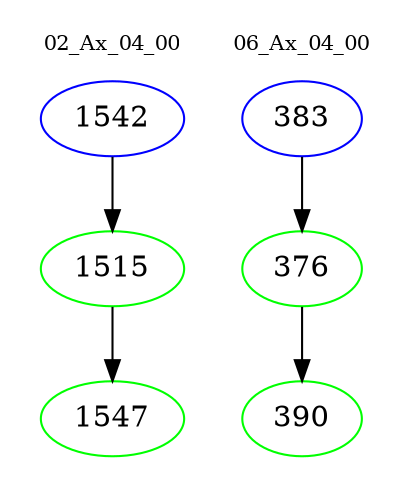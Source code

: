 digraph{
subgraph cluster_0 {
color = white
label = "02_Ax_04_00";
fontsize=10;
T0_1542 [label="1542", color="blue"]
T0_1542 -> T0_1515 [color="black"]
T0_1515 [label="1515", color="green"]
T0_1515 -> T0_1547 [color="black"]
T0_1547 [label="1547", color="green"]
}
subgraph cluster_1 {
color = white
label = "06_Ax_04_00";
fontsize=10;
T1_383 [label="383", color="blue"]
T1_383 -> T1_376 [color="black"]
T1_376 [label="376", color="green"]
T1_376 -> T1_390 [color="black"]
T1_390 [label="390", color="green"]
}
}
